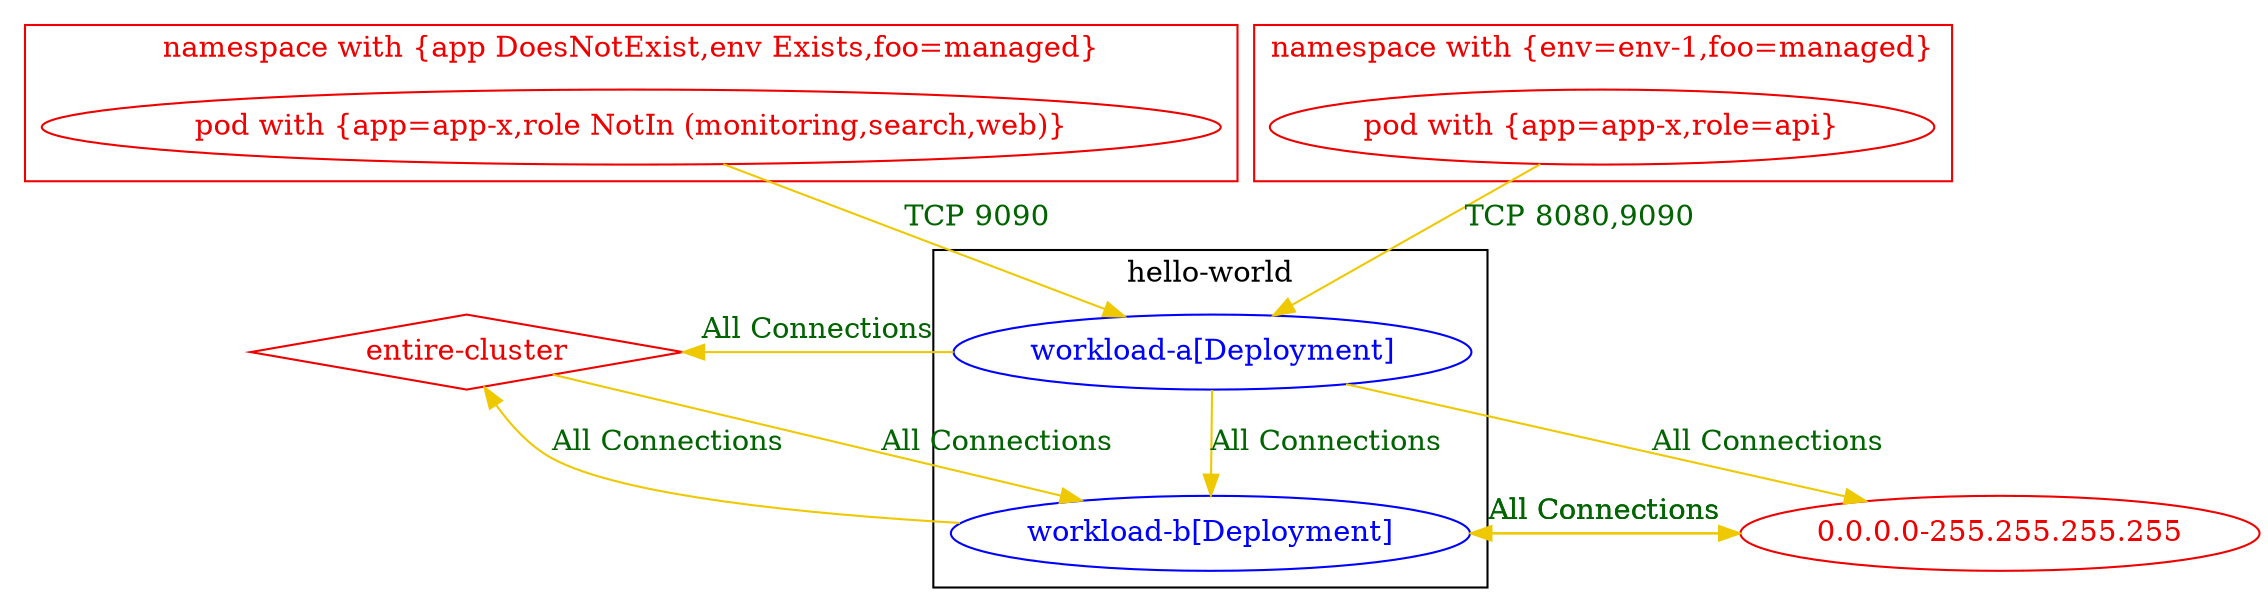 digraph {
	subgraph "cluster_hello_world" {
		color="black"
		fontcolor="black"
		"hello-world/workload-a[Deployment]" [label="workload-a[Deployment]" color="blue" fontcolor="blue"]
		"hello-world/workload-b[Deployment]" [label="workload-b[Deployment]" color="blue" fontcolor="blue"]
		label="hello-world"
	}
	subgraph "cluster_namespace with {app DoesNotExist,env Exists,foo=managed}" {
		color="red2"
		fontcolor="red2"
		"pod with {app=app-x,role NotIn (monitoring,search,web)}_in_namespace with {app DoesNotExist,env Exists,foo=managed}" [label="pod with {app=app-x,role NotIn (monitoring,search,web)}" color="red2" fontcolor="red2"]
		label="namespace with {app DoesNotExist,env Exists,foo=managed}"
	}
	subgraph "cluster_namespace with {env=env_1,foo=managed}" {
		color="red2"
		fontcolor="red2"
		"pod with {app=app-x,role=api}_in_namespace with {env=env-1,foo=managed}" [label="pod with {app=app-x,role=api}" color="red2" fontcolor="red2"]
		label="namespace with {env=env-1,foo=managed}"
	}
	"0.0.0.0-255.255.255.255" [label="0.0.0.0-255.255.255.255" color="red2" fontcolor="red2"]
	"entire-cluster" [label="entire-cluster" color="red2" fontcolor="red2" shape=diamond]
	"0.0.0.0-255.255.255.255" -> "hello-world/workload-b[Deployment]" [label="All Connections" color="gold2" fontcolor="darkgreen"]
	"entire-cluster" -> "hello-world/workload-b[Deployment]" [label="All Connections" color="gold2" fontcolor="darkgreen" weight=1]
	"hello-world/workload-a[Deployment]" -> "0.0.0.0-255.255.255.255" [label="All Connections" color="gold2" fontcolor="darkgreen"]
	"hello-world/workload-a[Deployment]" -> "entire-cluster" [label="All Connections" color="gold2" fontcolor="darkgreen" weight=0.5]
	"hello-world/workload-a[Deployment]" -> "hello-world/workload-b[Deployment]" [label="All Connections" color="gold2" fontcolor="darkgreen"]
	"hello-world/workload-b[Deployment]" -> "0.0.0.0-255.255.255.255" [label="All Connections" color="gold2" fontcolor="darkgreen"]
	"hello-world/workload-b[Deployment]" -> "entire-cluster" [label="All Connections" color="gold2" fontcolor="darkgreen" weight=0.5]
	"pod with {app=app-x,role NotIn (monitoring,search,web)}_in_namespace with {app DoesNotExist,env Exists,foo=managed}" -> "hello-world/workload-a[Deployment]" [label="TCP 9090" color="gold2" fontcolor="darkgreen" weight=1]
	"pod with {app=app-x,role=api}_in_namespace with {env=env-1,foo=managed}" -> "hello-world/workload-a[Deployment]" [label="TCP 8080,9090" color="gold2" fontcolor="darkgreen" weight=1]
}